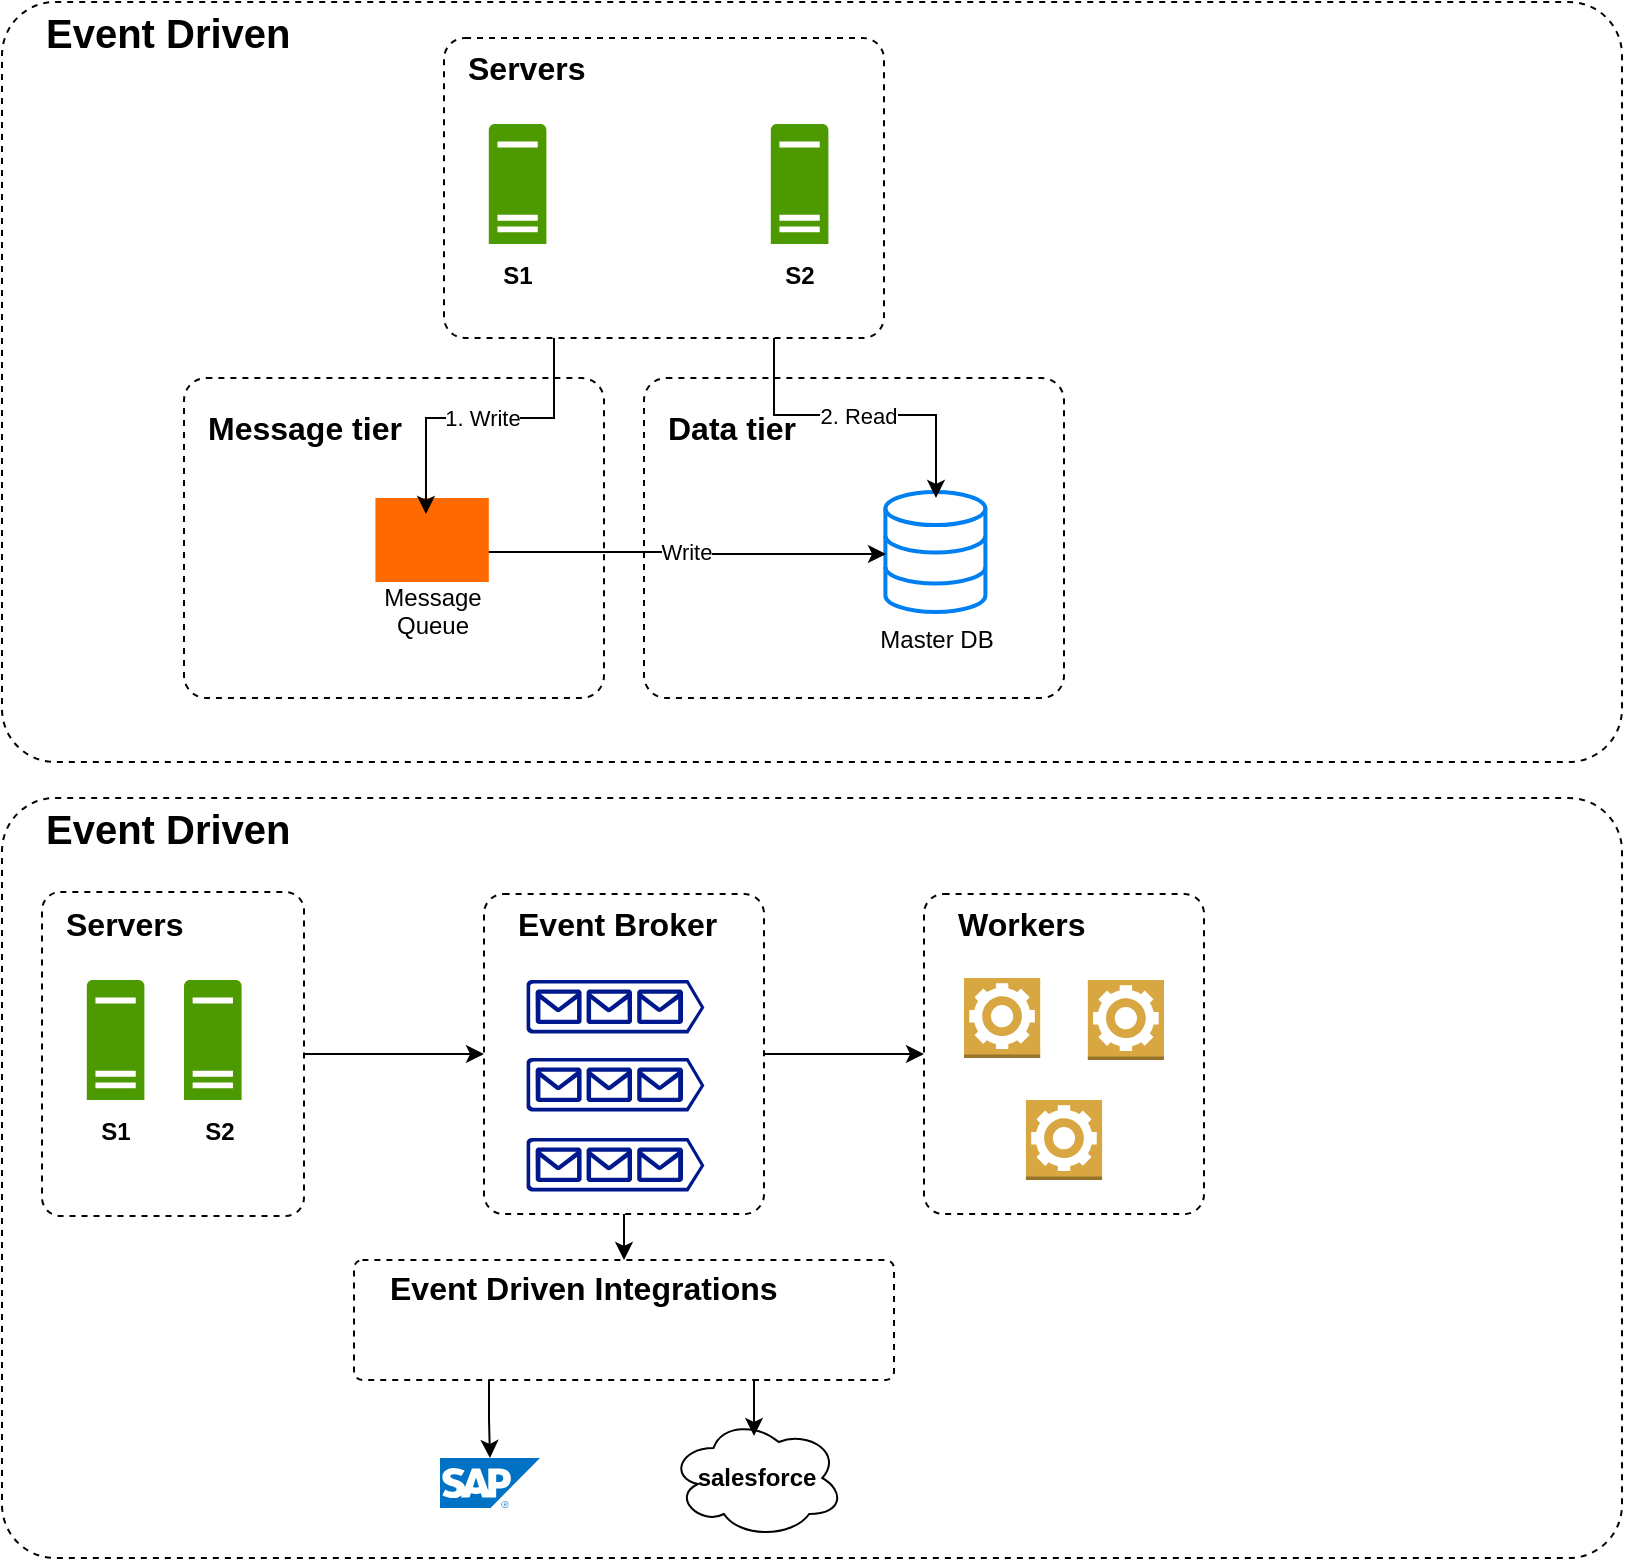 <mxfile version="27.0.9">
  <diagram name="Event Driven" id="7C6Gjowqfx8xSOV_FVNj">
    <mxGraphModel dx="1376" dy="3181" grid="1" gridSize="10" guides="1" tooltips="1" connect="1" arrows="1" fold="1" page="1" pageScale="1" pageWidth="827" pageHeight="1169" math="0" shadow="0">
      <root>
        <mxCell id="SFp2sFw-m8s23u2IkkSm-0" />
        <mxCell id="SFp2sFw-m8s23u2IkkSm-1" parent="SFp2sFw-m8s23u2IkkSm-0" />
        <mxCell id="J3CzmkpaPsheOU0SoszG-3" value="" style="rounded=1;whiteSpace=wrap;html=1;dashed=1;fillColor=none;arcSize=7;" vertex="1" parent="SFp2sFw-m8s23u2IkkSm-1">
          <mxGeometry x="9" y="-1930" width="810" height="380" as="geometry" />
        </mxCell>
        <mxCell id="J3CzmkpaPsheOU0SoszG-23" value="" style="rounded=1;whiteSpace=wrap;html=1;dashed=1;fillColor=none;arcSize=7;" vertex="1" parent="SFp2sFw-m8s23u2IkkSm-1">
          <mxGeometry x="470" y="-1882" width="140" height="160" as="geometry" />
        </mxCell>
        <mxCell id="SFp2sFw-m8s23u2IkkSm-2" value="" style="rounded=1;whiteSpace=wrap;html=1;dashed=1;fillColor=none;arcSize=7;" vertex="1" parent="SFp2sFw-m8s23u2IkkSm-1">
          <mxGeometry x="9" y="-2328" width="810" height="380" as="geometry" />
        </mxCell>
        <mxCell id="SFp2sFw-m8s23u2IkkSm-3" value="" style="rounded=1;whiteSpace=wrap;html=1;dashed=1;fillColor=none;arcSize=7;" vertex="1" parent="SFp2sFw-m8s23u2IkkSm-1">
          <mxGeometry x="100" y="-2140" width="210" height="160" as="geometry" />
        </mxCell>
        <mxCell id="SFp2sFw-m8s23u2IkkSm-4" value="" style="rounded=1;whiteSpace=wrap;html=1;dashed=1;fillColor=none;arcSize=7;" vertex="1" parent="SFp2sFw-m8s23u2IkkSm-1">
          <mxGeometry x="230" y="-2310" width="220" height="150" as="geometry" />
        </mxCell>
        <mxCell id="SFp2sFw-m8s23u2IkkSm-5" value="Event Driven" style="text;html=1;align=left;verticalAlign=middle;whiteSpace=wrap;rounded=0;fontStyle=1;fontSize=20;" vertex="1" parent="SFp2sFw-m8s23u2IkkSm-1">
          <mxGeometry x="29" y="-2328" width="430" height="30" as="geometry" />
        </mxCell>
        <mxCell id="SFp2sFw-m8s23u2IkkSm-6" value="" style="sketch=0;aspect=fixed;pointerEvents=1;shadow=0;dashed=0;html=1;strokeColor=none;labelPosition=center;verticalLabelPosition=bottom;verticalAlign=top;align=center;fillColor=#4D9900;shape=mxgraph.mscae.enterprise.server_generic" vertex="1" parent="SFp2sFw-m8s23u2IkkSm-1">
          <mxGeometry x="252.4" y="-2267" width="28.8" height="60" as="geometry" />
        </mxCell>
        <mxCell id="SFp2sFw-m8s23u2IkkSm-7" value="" style="sketch=0;aspect=fixed;pointerEvents=1;shadow=0;dashed=0;html=1;strokeColor=none;labelPosition=center;verticalLabelPosition=bottom;verticalAlign=top;align=center;fillColor=#4D9900;shape=mxgraph.mscae.enterprise.server_generic" vertex="1" parent="SFp2sFw-m8s23u2IkkSm-1">
          <mxGeometry x="393.4" y="-2267" width="28.8" height="60" as="geometry" />
        </mxCell>
        <mxCell id="SFp2sFw-m8s23u2IkkSm-8" value="S1" style="text;html=1;align=center;verticalAlign=middle;whiteSpace=wrap;rounded=0;fontStyle=1" vertex="1" parent="SFp2sFw-m8s23u2IkkSm-1">
          <mxGeometry x="249.0" y="-2206" width="35.6" height="30" as="geometry" />
        </mxCell>
        <mxCell id="SFp2sFw-m8s23u2IkkSm-9" value="S2" style="text;html=1;align=center;verticalAlign=middle;whiteSpace=wrap;rounded=0;fontStyle=1" vertex="1" parent="SFp2sFw-m8s23u2IkkSm-1">
          <mxGeometry x="390.0" y="-2206" width="35.6" height="30" as="geometry" />
        </mxCell>
        <mxCell id="SFp2sFw-m8s23u2IkkSm-10" value="Servers" style="text;html=1;align=left;verticalAlign=middle;whiteSpace=wrap;rounded=0;fontStyle=1;fontSize=16;" vertex="1" parent="SFp2sFw-m8s23u2IkkSm-1">
          <mxGeometry x="240" y="-2310" width="150" height="30" as="geometry" />
        </mxCell>
        <mxCell id="SFp2sFw-m8s23u2IkkSm-11" value="Master DB" style="html=1;verticalLabelPosition=bottom;align=center;labelBackgroundColor=#ffffff;verticalAlign=top;strokeWidth=2;strokeColor=#0080F0;shadow=0;dashed=0;shape=mxgraph.ios7.icons.data;" vertex="1" parent="SFp2sFw-m8s23u2IkkSm-1">
          <mxGeometry x="450.7" y="-2083" width="50" height="60" as="geometry" />
        </mxCell>
        <mxCell id="SFp2sFw-m8s23u2IkkSm-13" value="Write" style="edgeStyle=orthogonalEdgeStyle;rounded=0;orthogonalLoop=1;jettySize=auto;html=1;entryX=0.006;entryY=0.517;entryDx=0;entryDy=0;entryPerimeter=0;exitX=0.958;exitY=0.643;exitDx=0;exitDy=0;exitPerimeter=0;" edge="1" parent="SFp2sFw-m8s23u2IkkSm-1" source="J3CzmkpaPsheOU0SoszG-0" target="SFp2sFw-m8s23u2IkkSm-11">
          <mxGeometry relative="1" as="geometry" />
        </mxCell>
        <mxCell id="SFp2sFw-m8s23u2IkkSm-16" value="Message tier" style="text;html=1;align=left;verticalAlign=middle;whiteSpace=wrap;rounded=0;fontStyle=1;fontSize=16;" vertex="1" parent="SFp2sFw-m8s23u2IkkSm-1">
          <mxGeometry x="110" y="-2130" width="150" height="30" as="geometry" />
        </mxCell>
        <mxCell id="J3CzmkpaPsheOU0SoszG-0" value="&lt;div&gt;&lt;br&gt;&lt;/div&gt;&lt;div&gt;&lt;br&gt;&lt;/div&gt;&lt;div&gt;&lt;br&gt;&lt;/div&gt;&lt;div&gt;&lt;br&gt;&lt;/div&gt;&lt;div&gt;&lt;br&gt;&lt;/div&gt;&lt;div&gt;Message&lt;/div&gt;&lt;div&gt;Queue&lt;/div&gt;" style="points=[];aspect=fixed;html=1;align=center;shadow=0;dashed=0;fillColor=#FF6A00;strokeColor=none;shape=mxgraph.alibaba_cloud.kafka;" vertex="1" parent="SFp2sFw-m8s23u2IkkSm-1">
          <mxGeometry x="195.7" y="-2080" width="56.7" height="42" as="geometry" />
        </mxCell>
        <mxCell id="J3CzmkpaPsheOU0SoszG-1" value="1. Write" style="edgeStyle=orthogonalEdgeStyle;rounded=0;orthogonalLoop=1;jettySize=auto;html=1;entryX=0.446;entryY=0.19;entryDx=0;entryDy=0;entryPerimeter=0;exitX=0.25;exitY=1;exitDx=0;exitDy=0;" edge="1" parent="SFp2sFw-m8s23u2IkkSm-1" source="SFp2sFw-m8s23u2IkkSm-4" target="J3CzmkpaPsheOU0SoszG-0">
          <mxGeometry relative="1" as="geometry" />
        </mxCell>
        <mxCell id="J3CzmkpaPsheOU0SoszG-2" value="2. Read" style="edgeStyle=orthogonalEdgeStyle;rounded=0;orthogonalLoop=1;jettySize=auto;html=1;entryX=0.506;entryY=0.05;entryDx=0;entryDy=0;entryPerimeter=0;exitX=0.75;exitY=1;exitDx=0;exitDy=0;" edge="1" parent="SFp2sFw-m8s23u2IkkSm-1" source="SFp2sFw-m8s23u2IkkSm-4" target="SFp2sFw-m8s23u2IkkSm-11">
          <mxGeometry relative="1" as="geometry" />
        </mxCell>
        <mxCell id="J3CzmkpaPsheOU0SoszG-37" style="edgeStyle=orthogonalEdgeStyle;rounded=0;orthogonalLoop=1;jettySize=auto;html=1;entryX=0.5;entryY=0;entryDx=0;entryDy=0;" edge="1" parent="SFp2sFw-m8s23u2IkkSm-1" source="J3CzmkpaPsheOU0SoszG-4" target="J3CzmkpaPsheOU0SoszG-31">
          <mxGeometry relative="1" as="geometry" />
        </mxCell>
        <mxCell id="J3CzmkpaPsheOU0SoszG-40" style="edgeStyle=orthogonalEdgeStyle;rounded=0;orthogonalLoop=1;jettySize=auto;html=1;entryX=0;entryY=0.5;entryDx=0;entryDy=0;" edge="1" parent="SFp2sFw-m8s23u2IkkSm-1" source="J3CzmkpaPsheOU0SoszG-4" target="J3CzmkpaPsheOU0SoszG-23">
          <mxGeometry relative="1" as="geometry" />
        </mxCell>
        <mxCell id="J3CzmkpaPsheOU0SoszG-4" value="" style="rounded=1;whiteSpace=wrap;html=1;dashed=1;fillColor=none;arcSize=7;" vertex="1" parent="SFp2sFw-m8s23u2IkkSm-1">
          <mxGeometry x="250" y="-1882" width="140" height="160" as="geometry" />
        </mxCell>
        <mxCell id="J3CzmkpaPsheOU0SoszG-38" style="edgeStyle=orthogonalEdgeStyle;rounded=0;orthogonalLoop=1;jettySize=auto;html=1;entryX=0;entryY=0.5;entryDx=0;entryDy=0;" edge="1" parent="SFp2sFw-m8s23u2IkkSm-1" source="J3CzmkpaPsheOU0SoszG-5" target="J3CzmkpaPsheOU0SoszG-4">
          <mxGeometry relative="1" as="geometry" />
        </mxCell>
        <mxCell id="J3CzmkpaPsheOU0SoszG-5" value="" style="rounded=1;whiteSpace=wrap;html=1;dashed=1;fillColor=none;arcSize=7;" vertex="1" parent="SFp2sFw-m8s23u2IkkSm-1">
          <mxGeometry x="29" y="-1883" width="131" height="162" as="geometry" />
        </mxCell>
        <mxCell id="J3CzmkpaPsheOU0SoszG-6" value="Event Driven" style="text;html=1;align=left;verticalAlign=middle;whiteSpace=wrap;rounded=0;fontStyle=1;fontSize=20;" vertex="1" parent="SFp2sFw-m8s23u2IkkSm-1">
          <mxGeometry x="29" y="-1930" width="430" height="30" as="geometry" />
        </mxCell>
        <mxCell id="J3CzmkpaPsheOU0SoszG-7" value="" style="sketch=0;aspect=fixed;pointerEvents=1;shadow=0;dashed=0;html=1;strokeColor=none;labelPosition=center;verticalLabelPosition=bottom;verticalAlign=top;align=center;fillColor=#4D9900;shape=mxgraph.mscae.enterprise.server_generic" vertex="1" parent="SFp2sFw-m8s23u2IkkSm-1">
          <mxGeometry x="51.4" y="-1839" width="28.8" height="60" as="geometry" />
        </mxCell>
        <mxCell id="J3CzmkpaPsheOU0SoszG-8" value="" style="sketch=0;aspect=fixed;pointerEvents=1;shadow=0;dashed=0;html=1;strokeColor=none;labelPosition=center;verticalLabelPosition=bottom;verticalAlign=top;align=center;fillColor=#4D9900;shape=mxgraph.mscae.enterprise.server_generic" vertex="1" parent="SFp2sFw-m8s23u2IkkSm-1">
          <mxGeometry x="100.0" y="-1839" width="28.8" height="60" as="geometry" />
        </mxCell>
        <mxCell id="J3CzmkpaPsheOU0SoszG-9" value="S1" style="text;html=1;align=center;verticalAlign=middle;whiteSpace=wrap;rounded=0;fontStyle=1" vertex="1" parent="SFp2sFw-m8s23u2IkkSm-1">
          <mxGeometry x="48.0" y="-1778" width="35.6" height="30" as="geometry" />
        </mxCell>
        <mxCell id="J3CzmkpaPsheOU0SoszG-10" value="S2" style="text;html=1;align=center;verticalAlign=middle;whiteSpace=wrap;rounded=0;fontStyle=1" vertex="1" parent="SFp2sFw-m8s23u2IkkSm-1">
          <mxGeometry x="100.0" y="-1778" width="35.6" height="30" as="geometry" />
        </mxCell>
        <mxCell id="J3CzmkpaPsheOU0SoszG-11" value="Servers" style="text;html=1;align=left;verticalAlign=middle;whiteSpace=wrap;rounded=0;fontStyle=1;fontSize=16;" vertex="1" parent="SFp2sFw-m8s23u2IkkSm-1">
          <mxGeometry x="39" y="-1882" width="150" height="30" as="geometry" />
        </mxCell>
        <mxCell id="J3CzmkpaPsheOU0SoszG-14" value="Event Broker" style="text;html=1;align=left;verticalAlign=middle;whiteSpace=wrap;rounded=0;fontStyle=1;fontSize=16;" vertex="1" parent="SFp2sFw-m8s23u2IkkSm-1">
          <mxGeometry x="265" y="-1882" width="115" height="30" as="geometry" />
        </mxCell>
        <mxCell id="J3CzmkpaPsheOU0SoszG-18" value="" style="sketch=0;aspect=fixed;pointerEvents=1;shadow=0;dashed=0;html=1;strokeColor=none;labelPosition=center;verticalLabelPosition=bottom;verticalAlign=top;align=center;fillColor=#00188D;shape=mxgraph.azure.queue_generic" vertex="1" parent="SFp2sFw-m8s23u2IkkSm-1">
          <mxGeometry x="271.2" y="-1839" width="89" height="26.7" as="geometry" />
        </mxCell>
        <mxCell id="J3CzmkpaPsheOU0SoszG-19" value="" style="sketch=0;aspect=fixed;pointerEvents=1;shadow=0;dashed=0;html=1;strokeColor=none;labelPosition=center;verticalLabelPosition=bottom;verticalAlign=top;align=center;fillColor=#00188D;shape=mxgraph.azure.queue_generic" vertex="1" parent="SFp2sFw-m8s23u2IkkSm-1">
          <mxGeometry x="271.2" y="-1800" width="89" height="26.7" as="geometry" />
        </mxCell>
        <mxCell id="J3CzmkpaPsheOU0SoszG-20" value="" style="sketch=0;aspect=fixed;pointerEvents=1;shadow=0;dashed=0;html=1;strokeColor=none;labelPosition=center;verticalLabelPosition=bottom;verticalAlign=top;align=center;fillColor=#00188D;shape=mxgraph.azure.queue_generic" vertex="1" parent="SFp2sFw-m8s23u2IkkSm-1">
          <mxGeometry x="271.2" y="-1760" width="89" height="26.7" as="geometry" />
        </mxCell>
        <mxCell id="J3CzmkpaPsheOU0SoszG-22" value="" style="outlineConnect=0;dashed=0;verticalLabelPosition=bottom;verticalAlign=top;align=center;html=1;shape=mxgraph.aws3.worker;fillColor=#D9A741;gradientColor=none;" vertex="1" parent="SFp2sFw-m8s23u2IkkSm-1">
          <mxGeometry x="490" y="-1840" width="38.1" height="40" as="geometry" />
        </mxCell>
        <mxCell id="J3CzmkpaPsheOU0SoszG-24" value="Workers" style="text;html=1;align=left;verticalAlign=middle;whiteSpace=wrap;rounded=0;fontStyle=1;fontSize=16;" vertex="1" parent="SFp2sFw-m8s23u2IkkSm-1">
          <mxGeometry x="485" y="-1882" width="105" height="30" as="geometry" />
        </mxCell>
        <mxCell id="J3CzmkpaPsheOU0SoszG-28" value="" style="outlineConnect=0;dashed=0;verticalLabelPosition=bottom;verticalAlign=top;align=center;html=1;shape=mxgraph.aws3.worker;fillColor=#D9A741;gradientColor=none;" vertex="1" parent="SFp2sFw-m8s23u2IkkSm-1">
          <mxGeometry x="551.9" y="-1839" width="38.1" height="40" as="geometry" />
        </mxCell>
        <mxCell id="J3CzmkpaPsheOU0SoszG-29" value="" style="outlineConnect=0;dashed=0;verticalLabelPosition=bottom;verticalAlign=top;align=center;html=1;shape=mxgraph.aws3.worker;fillColor=#D9A741;gradientColor=none;" vertex="1" parent="SFp2sFw-m8s23u2IkkSm-1">
          <mxGeometry x="520.95" y="-1779" width="38.1" height="40" as="geometry" />
        </mxCell>
        <mxCell id="J3CzmkpaPsheOU0SoszG-30" value="Event Driven Integrations" style="text;html=1;align=left;verticalAlign=middle;whiteSpace=wrap;rounded=0;fontStyle=1;fontSize=16;" vertex="1" parent="SFp2sFw-m8s23u2IkkSm-1">
          <mxGeometry x="201" y="-1700" width="234" height="30" as="geometry" />
        </mxCell>
        <mxCell id="J3CzmkpaPsheOU0SoszG-35" style="edgeStyle=orthogonalEdgeStyle;rounded=0;orthogonalLoop=1;jettySize=auto;html=1;exitX=0.25;exitY=1;exitDx=0;exitDy=0;" edge="1" parent="SFp2sFw-m8s23u2IkkSm-1" source="J3CzmkpaPsheOU0SoszG-31" target="J3CzmkpaPsheOU0SoszG-33">
          <mxGeometry relative="1" as="geometry" />
        </mxCell>
        <mxCell id="J3CzmkpaPsheOU0SoszG-31" value="" style="rounded=1;whiteSpace=wrap;html=1;dashed=1;fillColor=none;arcSize=7;" vertex="1" parent="SFp2sFw-m8s23u2IkkSm-1">
          <mxGeometry x="185" y="-1699" width="270" height="60" as="geometry" />
        </mxCell>
        <mxCell id="J3CzmkpaPsheOU0SoszG-33" value="" style="image;sketch=0;aspect=fixed;html=1;points=[];align=center;fontSize=12;image=img/lib/mscae/SAP_HANA_on_Azure.svg;" vertex="1" parent="SFp2sFw-m8s23u2IkkSm-1">
          <mxGeometry x="228" y="-1600" width="50" height="25" as="geometry" />
        </mxCell>
        <mxCell id="J3CzmkpaPsheOU0SoszG-34" value="salesforce" style="ellipse;shape=cloud;whiteSpace=wrap;html=1;fontStyle=1" vertex="1" parent="SFp2sFw-m8s23u2IkkSm-1">
          <mxGeometry x="343" y="-1620" width="87" height="60" as="geometry" />
        </mxCell>
        <mxCell id="J3CzmkpaPsheOU0SoszG-36" style="edgeStyle=orthogonalEdgeStyle;rounded=0;orthogonalLoop=1;jettySize=auto;html=1;entryX=0.483;entryY=0.15;entryDx=0;entryDy=0;entryPerimeter=0;exitX=0.75;exitY=1;exitDx=0;exitDy=0;" edge="1" parent="SFp2sFw-m8s23u2IkkSm-1" source="J3CzmkpaPsheOU0SoszG-31" target="J3CzmkpaPsheOU0SoszG-34">
          <mxGeometry relative="1" as="geometry" />
        </mxCell>
        <mxCell id="J3CzmkpaPsheOU0SoszG-41" value="" style="rounded=1;whiteSpace=wrap;html=1;dashed=1;fillColor=none;arcSize=7;" vertex="1" parent="SFp2sFw-m8s23u2IkkSm-1">
          <mxGeometry x="330" y="-2140" width="210" height="160" as="geometry" />
        </mxCell>
        <mxCell id="J3CzmkpaPsheOU0SoszG-42" value="Data tier" style="text;html=1;align=left;verticalAlign=middle;whiteSpace=wrap;rounded=0;fontStyle=1;fontSize=16;" vertex="1" parent="SFp2sFw-m8s23u2IkkSm-1">
          <mxGeometry x="340" y="-2130" width="150" height="30" as="geometry" />
        </mxCell>
      </root>
    </mxGraphModel>
  </diagram>
</mxfile>
